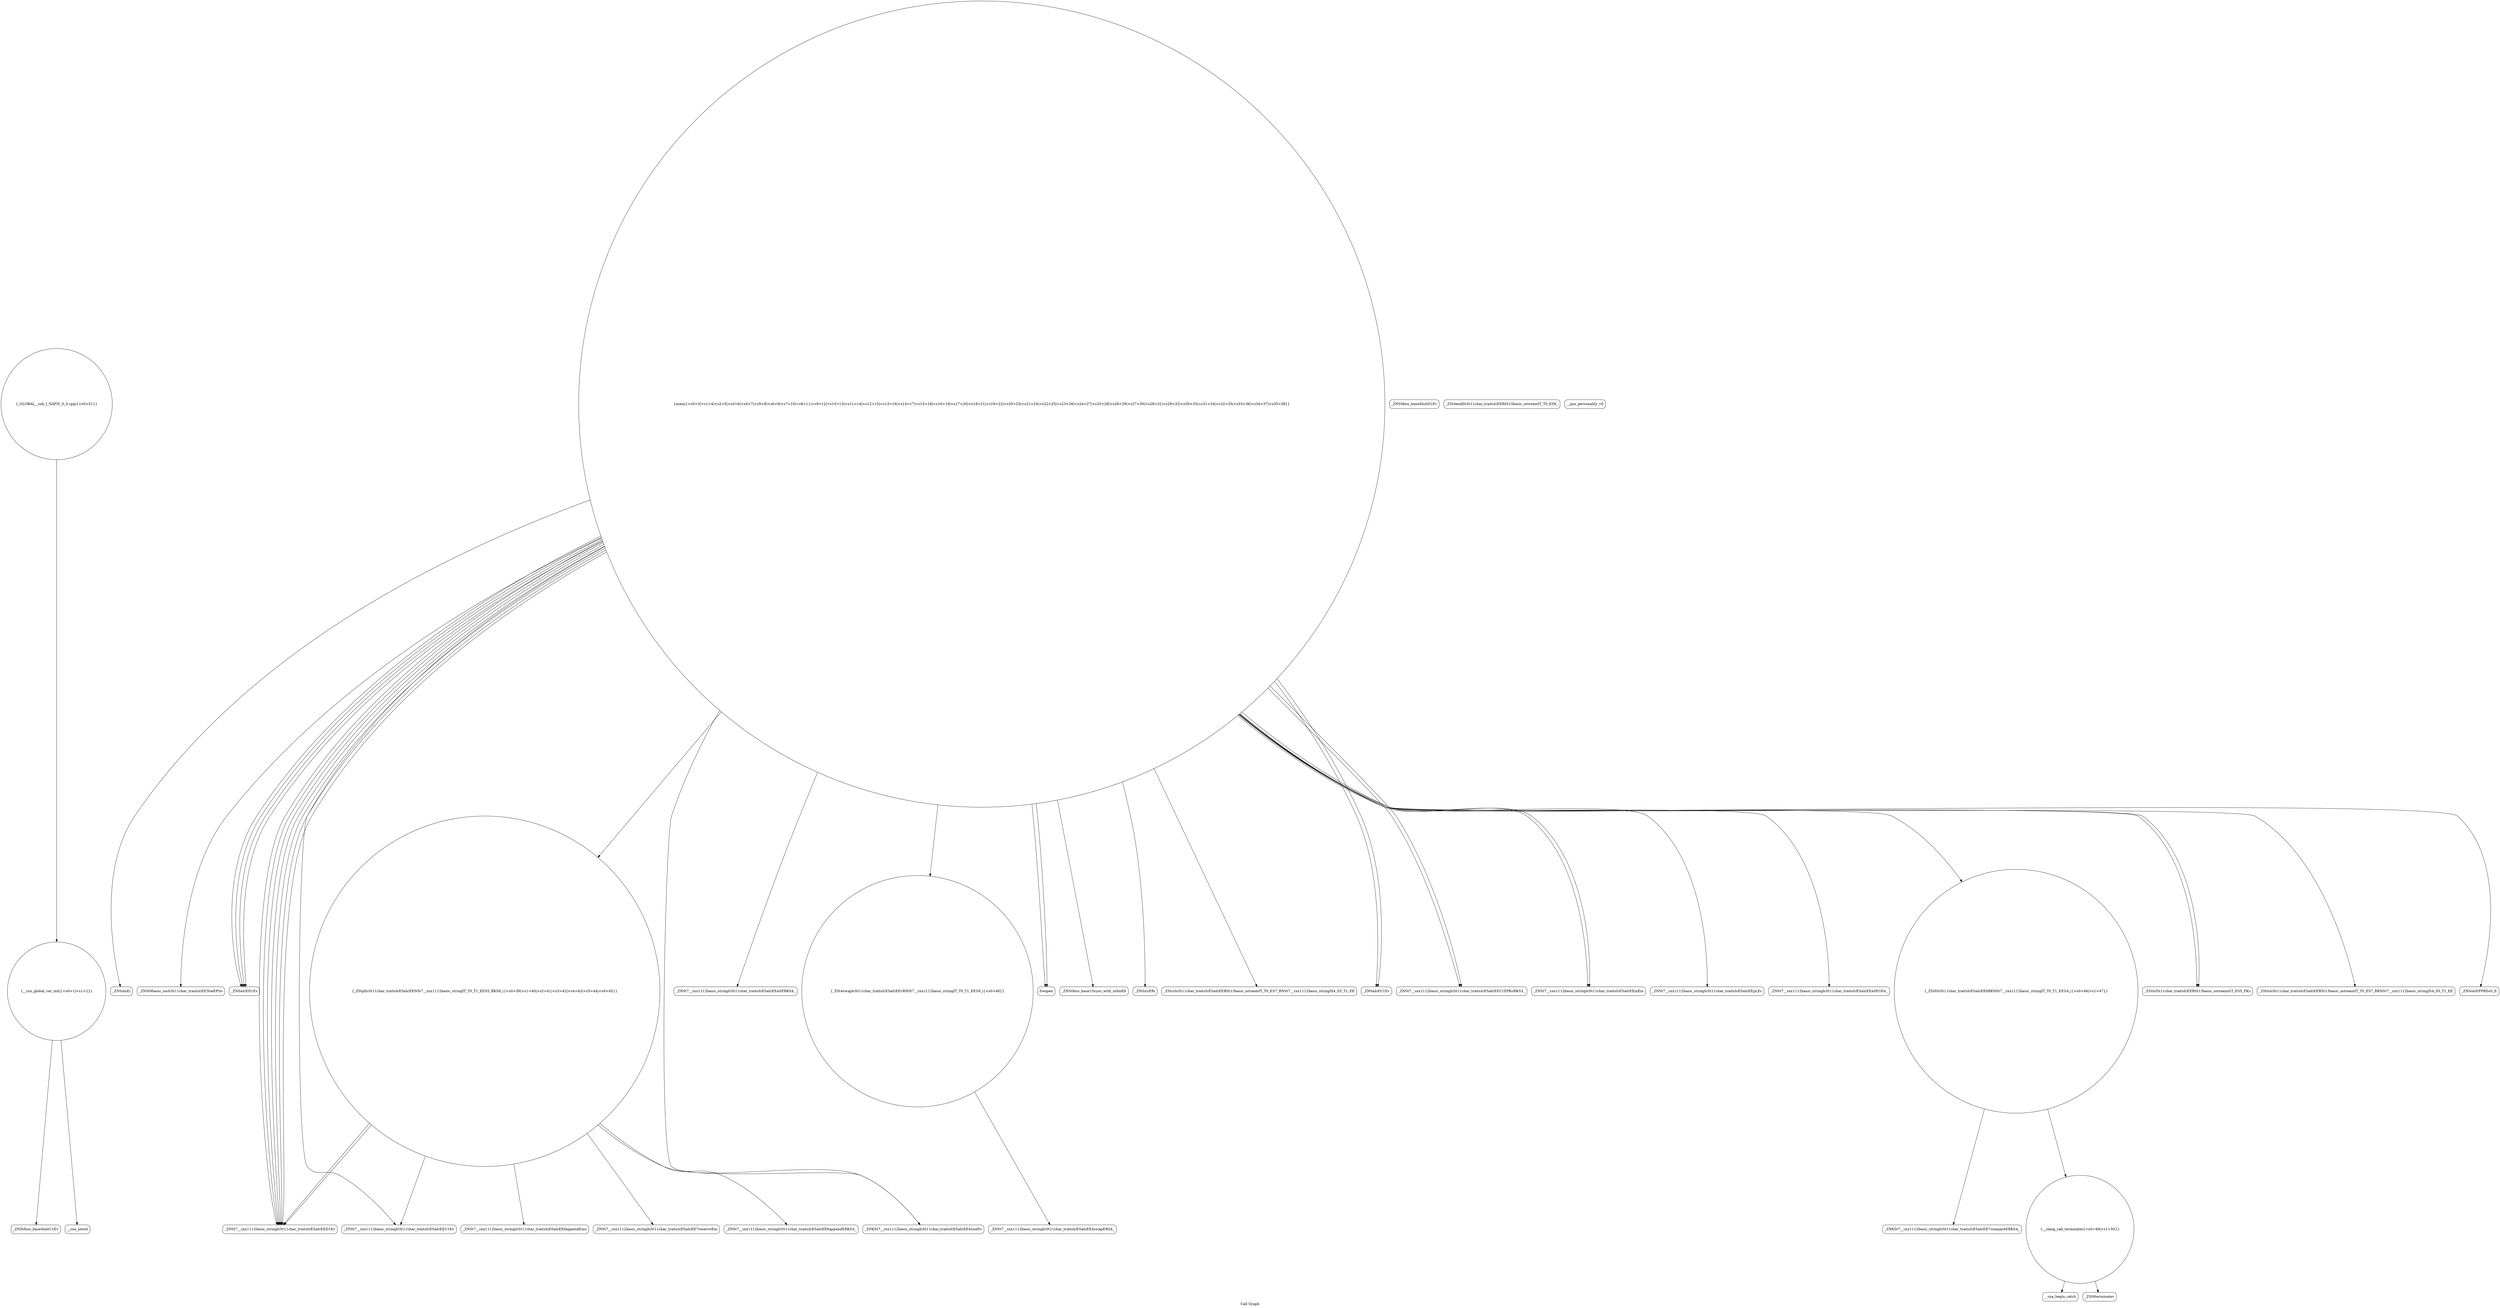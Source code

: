 digraph "Call Graph" {
	label="Call Graph";

	Node0x559e8b760d90 [shape=record,shape=circle,label="{__cxx_global_var_init|{<s0>1|<s1>2}}"];
	Node0x559e8b760d90:s0 -> Node0x559e8b761220[color=black];
	Node0x559e8b760d90:s1 -> Node0x559e8b761320[color=black];
	Node0x559e8b761ea0 [shape=record,shape=Mrecord,label="{_ZNSolsEi}"];
	Node0x559e8b761520 [shape=record,shape=Mrecord,label="{_ZNSt9basic_iosIcSt11char_traitsIcEE3tieEPSo}"];
	Node0x559e8b762220 [shape=record,shape=circle,label="{__clang_call_terminate|{<s0>49|<s1>50}}"];
	Node0x559e8b762220:s0 -> Node0x559e8b7622a0[color=black];
	Node0x559e8b762220:s1 -> Node0x559e8b762320[color=black];
	Node0x559e8b7618a0 [shape=record,shape=Mrecord,label="{_ZNSaIcED1Ev}"];
	Node0x559e8b761c20 [shape=record,shape=Mrecord,label="{_ZNSt7__cxx1112basic_stringIcSt11char_traitsIcESaIcEED1Ev}"];
	Node0x559e8b7612a0 [shape=record,shape=Mrecord,label="{_ZNSt8ios_base4InitD1Ev}"];
	Node0x559e8b761fa0 [shape=record,shape=Mrecord,label="{_ZSt4endlIcSt11char_traitsIcEERSt13basic_ostreamIT_T0_ES6_}"];
	Node0x559e8b761620 [shape=record,shape=Mrecord,label="{_ZNSt7__cxx1112basic_stringIcSt11char_traitsIcESaIcEEC1Ev}"];
	Node0x559e8b762320 [shape=record,shape=Mrecord,label="{_ZSt9terminatev}"];
	Node0x559e8b7619a0 [shape=record,shape=Mrecord,label="{_ZNSt7__cxx1112basic_stringIcSt11char_traitsIcESaIcEEaSERKS4_}"];
	Node0x559e8b761d20 [shape=record,shape=circle,label="{_ZSt4swapIcSt11char_traitsIcESaIcEEvRNSt7__cxx1112basic_stringIT_T0_T1_EES9_|{<s0>48}}"];
	Node0x559e8b761d20:s0 -> Node0x559e8b7623a0[color=black];
	Node0x559e8b7613a0 [shape=record,shape=circle,label="{main|{<s0>3|<s1>4|<s2>5|<s3>6|<s4>7|<s5>8|<s6>9|<s7>10|<s8>11|<s9>12|<s10>13|<s11>14|<s12>15|<s13>16|<s14>17|<s15>18|<s16>19|<s17>20|<s18>21|<s19>22|<s20>23|<s21>24|<s22>25|<s23>26|<s24>27|<s25>28|<s26>29|<s27>30|<s28>31|<s29>32|<s30>33|<s31>34|<s32>35|<s33>36|<s34>37|<s35>38}}"];
	Node0x559e8b7613a0:s0 -> Node0x559e8b761420[color=black];
	Node0x559e8b7613a0:s1 -> Node0x559e8b761420[color=black];
	Node0x559e8b7613a0:s2 -> Node0x559e8b7614a0[color=black];
	Node0x559e8b7613a0:s3 -> Node0x559e8b761520[color=black];
	Node0x559e8b7613a0:s4 -> Node0x559e8b7615a0[color=black];
	Node0x559e8b7613a0:s5 -> Node0x559e8b761620[color=black];
	Node0x559e8b7613a0:s6 -> Node0x559e8b7616a0[color=black];
	Node0x559e8b7613a0:s7 -> Node0x559e8b7617a0[color=black];
	Node0x559e8b7613a0:s8 -> Node0x559e8b761820[color=black];
	Node0x559e8b7613a0:s9 -> Node0x559e8b7618a0[color=black];
	Node0x559e8b7613a0:s10 -> Node0x559e8b7617a0[color=black];
	Node0x559e8b7613a0:s11 -> Node0x559e8b761820[color=black];
	Node0x559e8b7613a0:s12 -> Node0x559e8b7618a0[color=black];
	Node0x559e8b7613a0:s13 -> Node0x559e8b761920[color=black];
	Node0x559e8b7613a0:s14 -> Node0x559e8b7619a0[color=black];
	Node0x559e8b7613a0:s15 -> Node0x559e8b761a20[color=black];
	Node0x559e8b7613a0:s16 -> Node0x559e8b761aa0[color=black];
	Node0x559e8b7613a0:s17 -> Node0x559e8b761a20[color=black];
	Node0x559e8b7613a0:s18 -> Node0x559e8b761b20[color=black];
	Node0x559e8b7613a0:s19 -> Node0x559e8b761ba0[color=black];
	Node0x559e8b7613a0:s20 -> Node0x559e8b761c20[color=black];
	Node0x559e8b7613a0:s21 -> Node0x559e8b761ca0[color=black];
	Node0x559e8b7613a0:s22 -> Node0x559e8b761d20[color=black];
	Node0x559e8b7613a0:s23 -> Node0x559e8b7618a0[color=black];
	Node0x559e8b7613a0:s24 -> Node0x559e8b7618a0[color=black];
	Node0x559e8b7613a0:s25 -> Node0x559e8b761c20[color=black];
	Node0x559e8b7613a0:s26 -> Node0x559e8b761e20[color=black];
	Node0x559e8b7613a0:s27 -> Node0x559e8b761ea0[color=black];
	Node0x559e8b7613a0:s28 -> Node0x559e8b761e20[color=black];
	Node0x559e8b7613a0:s29 -> Node0x559e8b761da0[color=black];
	Node0x559e8b7613a0:s30 -> Node0x559e8b761f20[color=black];
	Node0x559e8b7613a0:s31 -> Node0x559e8b761c20[color=black];
	Node0x559e8b7613a0:s32 -> Node0x559e8b761c20[color=black];
	Node0x559e8b7613a0:s33 -> Node0x559e8b761c20[color=black];
	Node0x559e8b7613a0:s34 -> Node0x559e8b761c20[color=black];
	Node0x559e8b7613a0:s35 -> Node0x559e8b761c20[color=black];
	Node0x559e8b7620a0 [shape=record,shape=Mrecord,label="{_ZNSt7__cxx1112basic_stringIcSt11char_traitsIcESaIcEE6appendEmc}"];
	Node0x559e8b761720 [shape=record,shape=Mrecord,label="{__gxx_personality_v0}"];
	Node0x559e8b762420 [shape=record,shape=circle,label="{_GLOBAL__sub_I_NAFIS_0_0.cpp|{<s0>51}}"];
	Node0x559e8b762420:s0 -> Node0x559e8b760d90[color=black];
	Node0x559e8b761aa0 [shape=record,shape=Mrecord,label="{_ZNSt7__cxx1112basic_stringIcSt11char_traitsIcESaIcEEpLEc}"];
	Node0x559e8b761e20 [shape=record,shape=Mrecord,label="{_ZStlsISt11char_traitsIcEERSt13basic_ostreamIcT_ES5_PKc}"];
	Node0x559e8b7614a0 [shape=record,shape=Mrecord,label="{_ZNSt8ios_base15sync_with_stdioEb}"];
	Node0x559e8b7621a0 [shape=record,shape=Mrecord,label="{_ZNKSt7__cxx1112basic_stringIcSt11char_traitsIcESaIcEE7compareERKS4_}"];
	Node0x559e8b761820 [shape=record,shape=Mrecord,label="{_ZNSt7__cxx1112basic_stringIcSt11char_traitsIcESaIcEEC1EPKcRKS3_}"];
	Node0x559e8b761ba0 [shape=record,shape=Mrecord,label="{_ZNSt7__cxx1112basic_stringIcSt11char_traitsIcESaIcEEaSEOS4_}"];
	Node0x559e8b761220 [shape=record,shape=Mrecord,label="{_ZNSt8ios_base4InitC1Ev}"];
	Node0x559e8b761f20 [shape=record,shape=Mrecord,label="{_ZNSolsEPFRSoS_E}"];
	Node0x559e8b7615a0 [shape=record,shape=Mrecord,label="{_ZNSirsERi}"];
	Node0x559e8b7622a0 [shape=record,shape=Mrecord,label="{__cxa_begin_catch}"];
	Node0x559e8b761920 [shape=record,shape=Mrecord,label="{_ZNKSt7__cxx1112basic_stringIcSt11char_traitsIcESaIcEE4sizeEv}"];
	Node0x559e8b761ca0 [shape=record,shape=circle,label="{_ZStltIcSt11char_traitsIcESaIcEEbRKNSt7__cxx1112basic_stringIT_T0_T1_EESA_|{<s0>46|<s1>47}}"];
	Node0x559e8b761ca0:s0 -> Node0x559e8b7621a0[color=black];
	Node0x559e8b761ca0:s1 -> Node0x559e8b762220[color=black];
	Node0x559e8b761320 [shape=record,shape=Mrecord,label="{__cxa_atexit}"];
	Node0x559e8b762020 [shape=record,shape=Mrecord,label="{_ZNSt7__cxx1112basic_stringIcSt11char_traitsIcESaIcEE7reserveEm}"];
	Node0x559e8b7616a0 [shape=record,shape=Mrecord,label="{_ZStrsIcSt11char_traitsIcESaIcEERSt13basic_istreamIT_T0_ES7_RNSt7__cxx1112basic_stringIS4_S5_T1_EE}"];
	Node0x559e8b7623a0 [shape=record,shape=Mrecord,label="{_ZNSt7__cxx1112basic_stringIcSt11char_traitsIcESaIcEE4swapERS4_}"];
	Node0x559e8b761a20 [shape=record,shape=Mrecord,label="{_ZNSt7__cxx1112basic_stringIcSt11char_traitsIcESaIcEEixEm}"];
	Node0x559e8b761da0 [shape=record,shape=Mrecord,label="{_ZStlsIcSt11char_traitsIcESaIcEERSt13basic_ostreamIT_T0_ES7_RKNSt7__cxx1112basic_stringIS4_S5_T1_EE}"];
	Node0x559e8b761420 [shape=record,shape=Mrecord,label="{freopen}"];
	Node0x559e8b762120 [shape=record,shape=Mrecord,label="{_ZNSt7__cxx1112basic_stringIcSt11char_traitsIcESaIcEE6appendERKS4_}"];
	Node0x559e8b7617a0 [shape=record,shape=Mrecord,label="{_ZNSaIcEC1Ev}"];
	Node0x559e8b761b20 [shape=record,shape=circle,label="{_ZStplIcSt11char_traitsIcESaIcEENSt7__cxx1112basic_stringIT_T0_T1_EES5_RKS8_|{<s0>39|<s1>40|<s2>41|<s3>42|<s4>43|<s5>44|<s6>45}}"];
	Node0x559e8b761b20:s0 -> Node0x559e8b761620[color=black];
	Node0x559e8b761b20:s1 -> Node0x559e8b761920[color=black];
	Node0x559e8b761b20:s2 -> Node0x559e8b762020[color=black];
	Node0x559e8b761b20:s3 -> Node0x559e8b7620a0[color=black];
	Node0x559e8b761b20:s4 -> Node0x559e8b762120[color=black];
	Node0x559e8b761b20:s5 -> Node0x559e8b761c20[color=black];
	Node0x559e8b761b20:s6 -> Node0x559e8b761c20[color=black];
}
